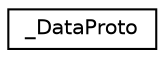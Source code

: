 digraph "Graphical Class Hierarchy"
{
  edge [fontname="Helvetica",fontsize="10",labelfontname="Helvetica",labelfontsize="10"];
  node [fontname="Helvetica",fontsize="10",shape=record];
  rankdir="LR";
  Node1 [label="_DataProto",height=0.2,width=0.4,color="black", fillcolor="white", style="filled",URL="$struct___data_proto.html"];
}
